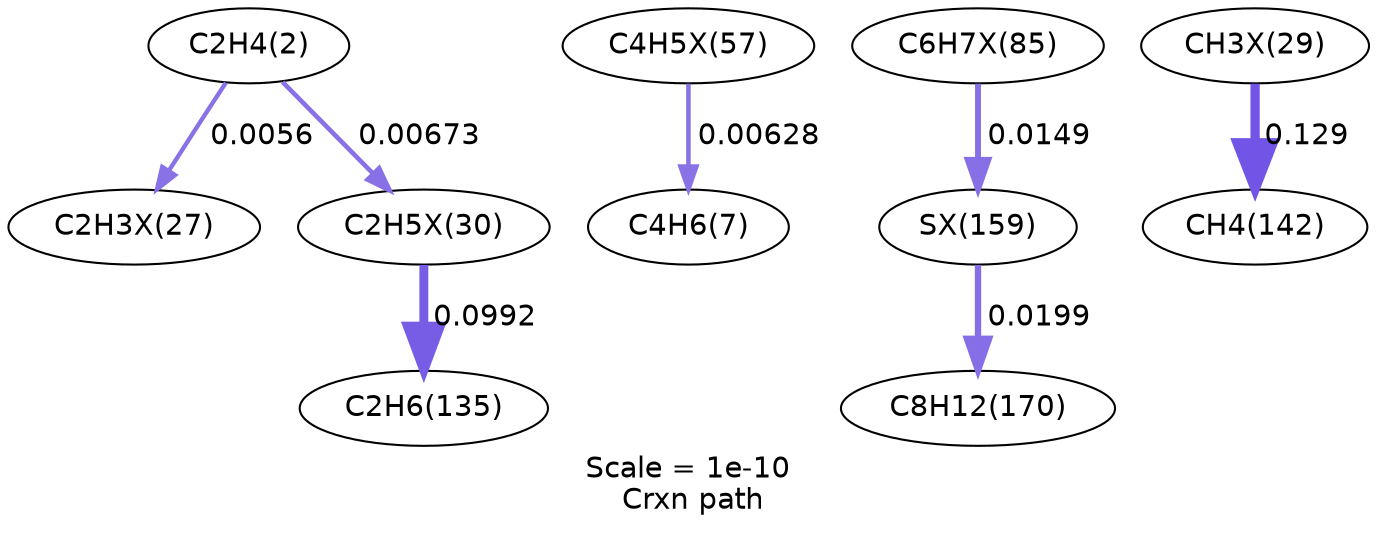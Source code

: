 digraph reaction_paths {
center=1;
s5 -> s35[fontname="Helvetica", style="setlinewidth(2.09)", arrowsize=1.04, color="0.7, 0.506, 0.9"
, label=" 0.0056"];
s5 -> s38[fontname="Helvetica", style="setlinewidth(2.22)", arrowsize=1.11, color="0.7, 0.507, 0.9"
, label=" 0.00673"];
s47 -> s8[fontname="Helvetica", style="setlinewidth(2.17)", arrowsize=1.09, color="0.7, 0.506, 0.9"
, label=" 0.00628"];
s38 -> s13[fontname="Helvetica", style="setlinewidth(4.26)", arrowsize=2.13, color="0.7, 0.599, 0.9"
, label=" 0.0992"];
s49 -> s52[fontname="Helvetica", style="setlinewidth(2.83)", arrowsize=1.41, color="0.7, 0.515, 0.9"
, label=" 0.0149"];
s52 -> s16[fontname="Helvetica", style="setlinewidth(3.04)", arrowsize=1.52, color="0.7, 0.52, 0.9"
, label=" 0.0199"];
s37 -> s15[fontname="Helvetica", style="setlinewidth(4.45)", arrowsize=2.23, color="0.7, 0.629, 0.9"
, label=" 0.129"];
s5 [ fontname="Helvetica", label="C2H4(2)"];
s8 [ fontname="Helvetica", label="C4H6(7)"];
s13 [ fontname="Helvetica", label="C2H6(135)"];
s15 [ fontname="Helvetica", label="CH4(142)"];
s16 [ fontname="Helvetica", label="C8H12(170)"];
s35 [ fontname="Helvetica", label="C2H3X(27)"];
s37 [ fontname="Helvetica", label="CH3X(29)"];
s38 [ fontname="Helvetica", label="C2H5X(30)"];
s47 [ fontname="Helvetica", label="C4H5X(57)"];
s49 [ fontname="Helvetica", label="C6H7X(85)"];
s52 [ fontname="Helvetica", label="SX(159)"];
 label = "Scale = 1e-10\l Crxn path";
 fontname = "Helvetica";
}
